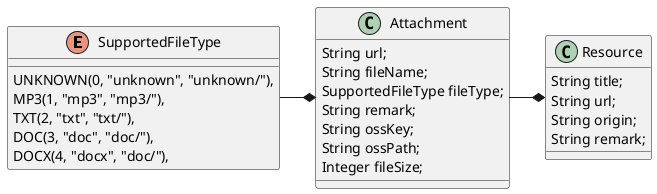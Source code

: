 @startuml

enum SupportedFileType {
    UNKNOWN(0, "unknown", "unknown/"),
    MP3(1, "mp3", "mp3/"),
    TXT(2, "txt", "txt/"),
    DOC(3, "doc", "doc/"),
    DOCX(4, "docx", "doc/"),
}

class Attachment {
    String url;
    String fileName;
    SupportedFileType fileType;
    String remark;
    String ossKey;
    String ossPath;
    Integer fileSize;
}

class Resource {
    String title;
    String url;
    String origin;
    String remark;
}

Attachment -* Resource
SupportedFileType -* Attachment
@enduml